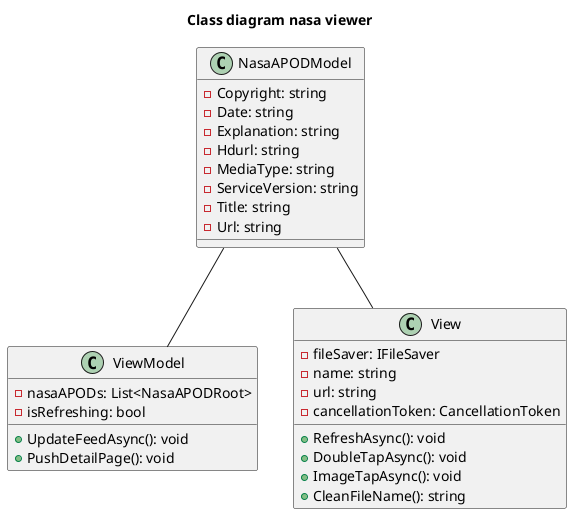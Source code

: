 @startuml

Title: Class diagram nasa viewer

class NasaAPODModel {
  - Copyright: string
  - Date: string
  - Explanation: string
  - Hdurl: string
  - MediaType: string
  - ServiceVersion: string
  - Title: string
  - Url: string
}

class ViewModel {
  - nasaAPODs: List<NasaAPODRoot>
  - isRefreshing: bool
  
  + UpdateFeedAsync(): void
  + PushDetailPage(): void
}

class View {
  - fileSaver: IFileSaver
  - name: string
  - url: string
  - cancellationToken: CancellationToken
  
  'va a richiamare l'update
  + RefreshAsync(): void
  'scarica l'immagine
  + DoubleTapAsync(): void
  'entra nella detail page
  + ImageTapAsync(): void
  'gestisce caratteri nello scaricamento
  + CleanFileName(): string
}

NasaAPODModel -- ViewModel
NasaAPODModel -- View 

@enduml
